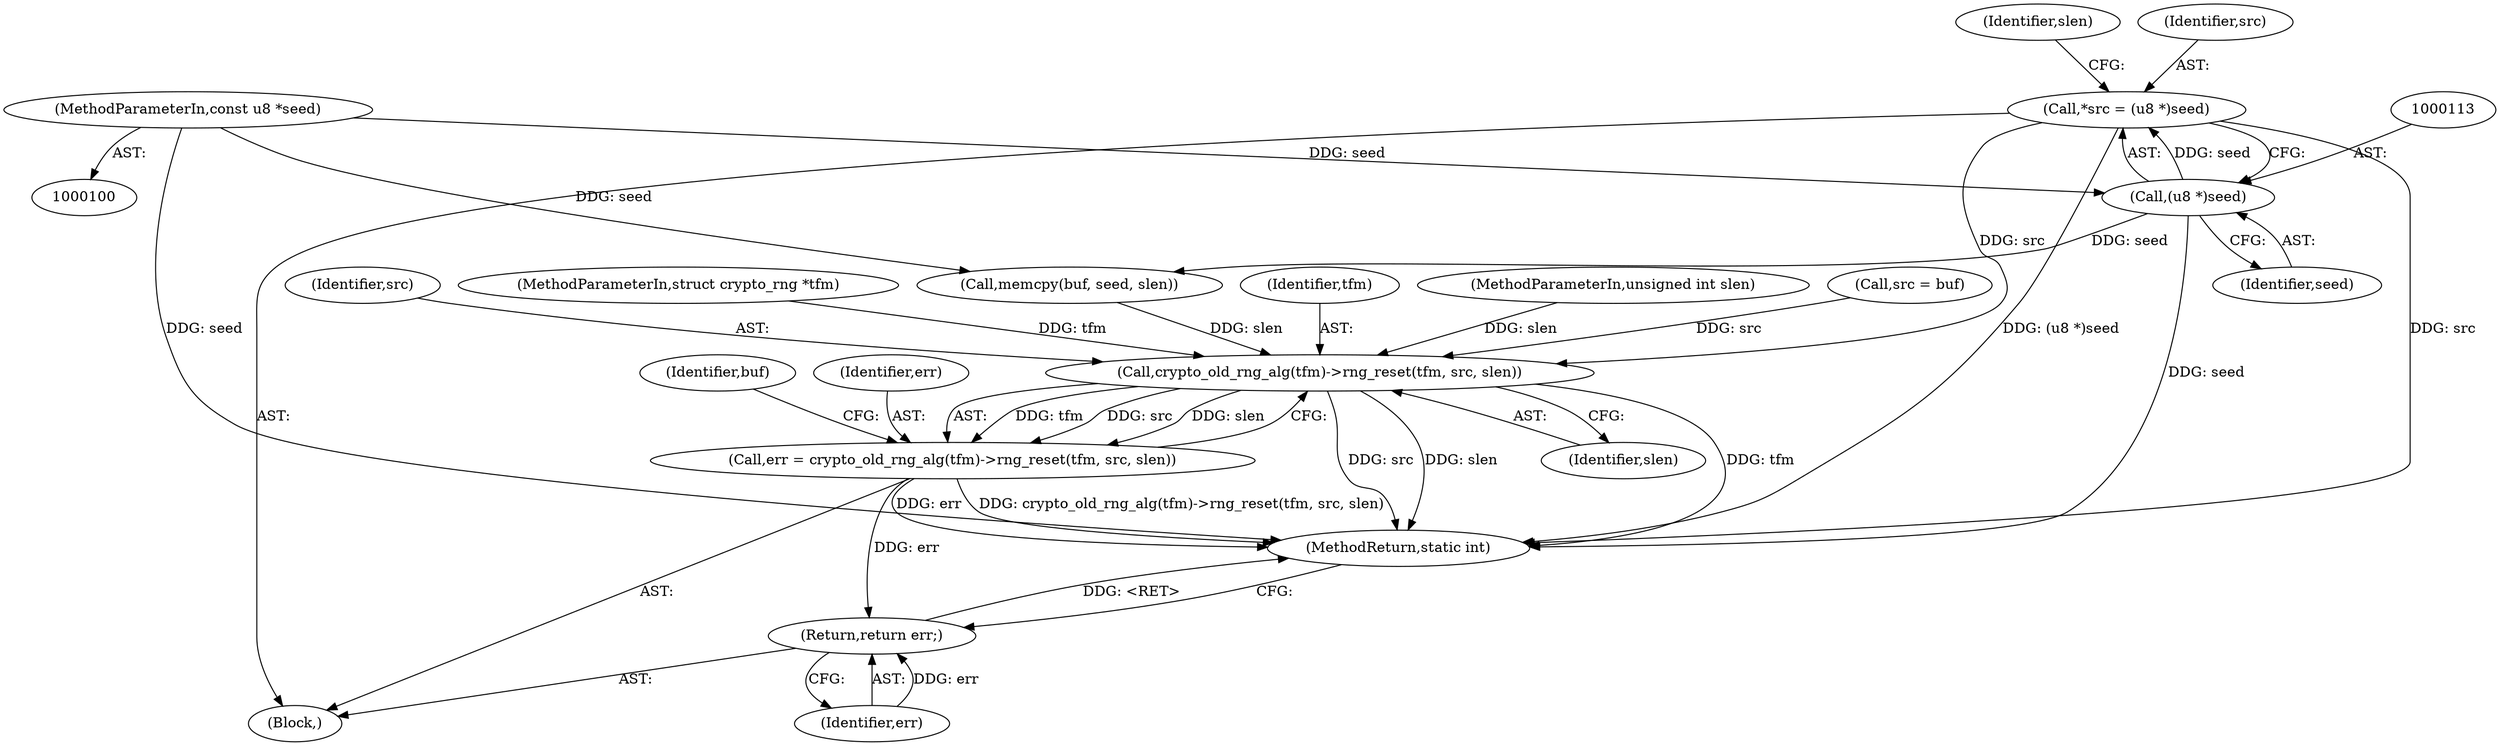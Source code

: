 digraph "1_linux_94f1bb15bed84ad6c893916b7e7b9db6f1d7eec6_3@pointer" {
"1000110" [label="(Call,*src = (u8 *)seed)"];
"1000112" [label="(Call,(u8 *)seed)"];
"1000102" [label="(MethodParameterIn,const u8 *seed)"];
"1000139" [label="(Call,crypto_old_rng_alg(tfm)->rng_reset(tfm, src, slen))"];
"1000137" [label="(Call,err = crypto_old_rng_alg(tfm)->rng_reset(tfm, src, slen))"];
"1000145" [label="(Return,return err;)"];
"1000117" [label="(Identifier,slen)"];
"1000146" [label="(Identifier,err)"];
"1000140" [label="(Identifier,tfm)"];
"1000103" [label="(MethodParameterIn,unsigned int slen)"];
"1000139" [label="(Call,crypto_old_rng_alg(tfm)->rng_reset(tfm, src, slen))"];
"1000130" [label="(Call,memcpy(buf, seed, slen))"];
"1000114" [label="(Identifier,seed)"];
"1000104" [label="(Block,)"];
"1000145" [label="(Return,return err;)"];
"1000111" [label="(Identifier,src)"];
"1000142" [label="(Identifier,slen)"];
"1000101" [label="(MethodParameterIn,struct crypto_rng *tfm)"];
"1000137" [label="(Call,err = crypto_old_rng_alg(tfm)->rng_reset(tfm, src, slen))"];
"1000112" [label="(Call,(u8 *)seed)"];
"1000134" [label="(Call,src = buf)"];
"1000102" [label="(MethodParameterIn,const u8 *seed)"];
"1000141" [label="(Identifier,src)"];
"1000138" [label="(Identifier,err)"];
"1000110" [label="(Call,*src = (u8 *)seed)"];
"1000147" [label="(MethodReturn,static int)"];
"1000144" [label="(Identifier,buf)"];
"1000110" -> "1000104"  [label="AST: "];
"1000110" -> "1000112"  [label="CFG: "];
"1000111" -> "1000110"  [label="AST: "];
"1000112" -> "1000110"  [label="AST: "];
"1000117" -> "1000110"  [label="CFG: "];
"1000110" -> "1000147"  [label="DDG: src"];
"1000110" -> "1000147"  [label="DDG: (u8 *)seed"];
"1000112" -> "1000110"  [label="DDG: seed"];
"1000110" -> "1000139"  [label="DDG: src"];
"1000112" -> "1000114"  [label="CFG: "];
"1000113" -> "1000112"  [label="AST: "];
"1000114" -> "1000112"  [label="AST: "];
"1000112" -> "1000147"  [label="DDG: seed"];
"1000102" -> "1000112"  [label="DDG: seed"];
"1000112" -> "1000130"  [label="DDG: seed"];
"1000102" -> "1000100"  [label="AST: "];
"1000102" -> "1000147"  [label="DDG: seed"];
"1000102" -> "1000130"  [label="DDG: seed"];
"1000139" -> "1000137"  [label="AST: "];
"1000139" -> "1000142"  [label="CFG: "];
"1000140" -> "1000139"  [label="AST: "];
"1000141" -> "1000139"  [label="AST: "];
"1000142" -> "1000139"  [label="AST: "];
"1000137" -> "1000139"  [label="CFG: "];
"1000139" -> "1000147"  [label="DDG: slen"];
"1000139" -> "1000147"  [label="DDG: tfm"];
"1000139" -> "1000147"  [label="DDG: src"];
"1000139" -> "1000137"  [label="DDG: tfm"];
"1000139" -> "1000137"  [label="DDG: src"];
"1000139" -> "1000137"  [label="DDG: slen"];
"1000101" -> "1000139"  [label="DDG: tfm"];
"1000134" -> "1000139"  [label="DDG: src"];
"1000130" -> "1000139"  [label="DDG: slen"];
"1000103" -> "1000139"  [label="DDG: slen"];
"1000137" -> "1000104"  [label="AST: "];
"1000138" -> "1000137"  [label="AST: "];
"1000144" -> "1000137"  [label="CFG: "];
"1000137" -> "1000147"  [label="DDG: crypto_old_rng_alg(tfm)->rng_reset(tfm, src, slen)"];
"1000137" -> "1000147"  [label="DDG: err"];
"1000137" -> "1000145"  [label="DDG: err"];
"1000145" -> "1000104"  [label="AST: "];
"1000145" -> "1000146"  [label="CFG: "];
"1000146" -> "1000145"  [label="AST: "];
"1000147" -> "1000145"  [label="CFG: "];
"1000145" -> "1000147"  [label="DDG: <RET>"];
"1000146" -> "1000145"  [label="DDG: err"];
}
